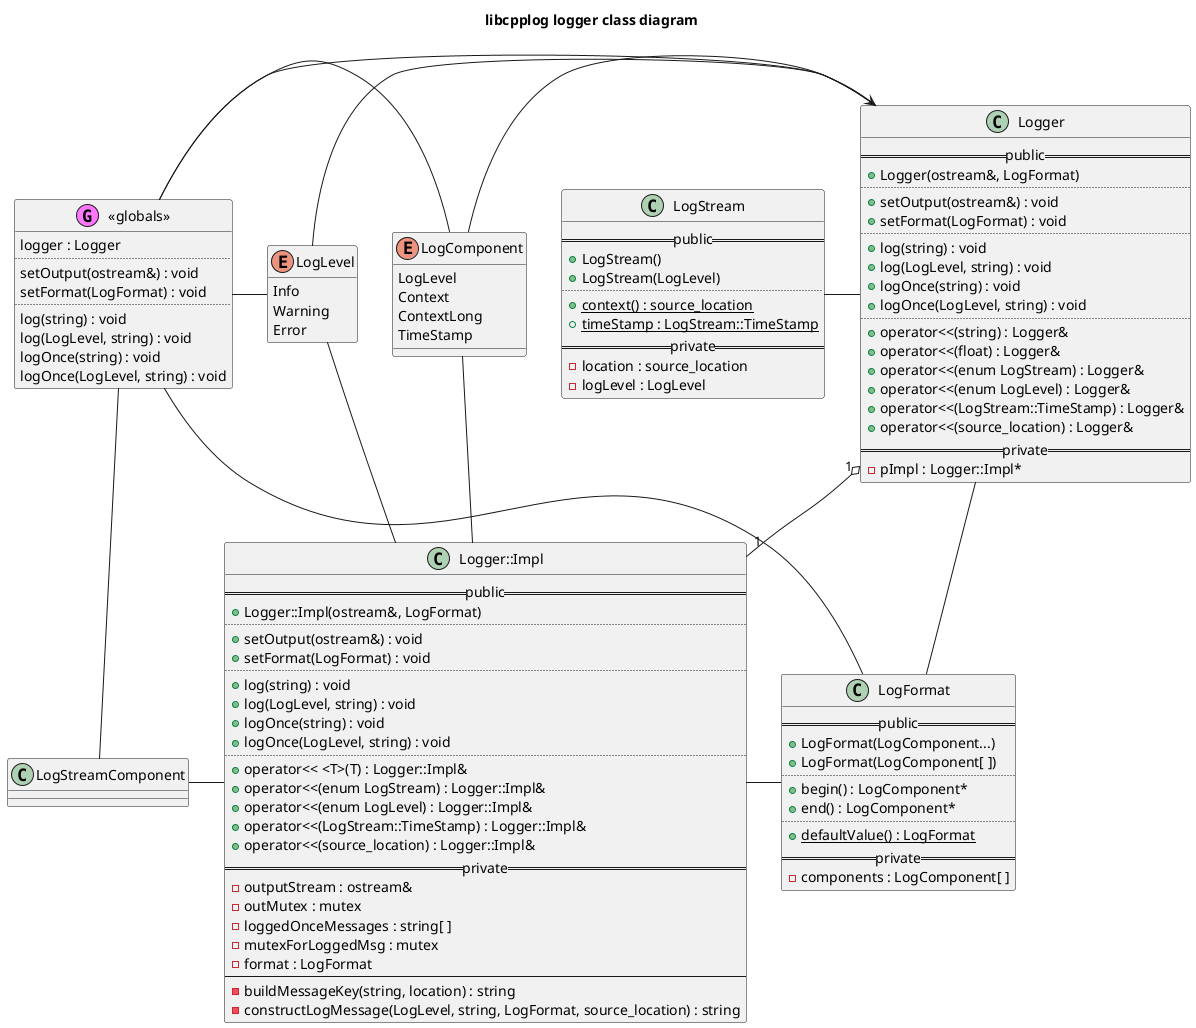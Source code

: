 @startuml logger-class-diagram

title libcpplog logger class diagram

enum LogLevel {
    Info
    Warning
    Error
}
hide LogLevel methods

enum LogComponent {
    LogLevel
    Context
    ContextLong
    TimeStamp
}

class LogStream {
    == public ==
    + LogStream()
    + LogStream(LogLevel)
    ..
    + {static} context() : source_location
    + {static} timeStamp : LogStream::TimeStamp
    == private ==
    - location : source_location
    - logLevel : LogLevel
}

class LogFormat {
    == public ==
    + LogFormat(LogComponent...)
    + LogFormat(LogComponent[ ])
    ..
    + begin() : LogComponent*
    + end() : LogComponent*
    ..
    + {static} defaultValue() : LogFormat
    == private ==
    - components : LogComponent[ ]
}

class Logger {
    == public ==
    + Logger(ostream&, LogFormat)
    ..
    + setOutput(ostream&) : void
    + setFormat(LogFormat) : void
    ..
    + log(string) : void
    + log(LogLevel, string) : void
    + logOnce(string) : void
    + logOnce(LogLevel, string) : void
    ..
    + operator<<(string) : Logger&
    + operator<<(float) : Logger&
    + operator<<(enum LogStream) : Logger&
    + operator<<(enum LogLevel) : Logger&
    + operator<<(LogStream::TimeStamp) : Logger&
    + operator<<(source_location) : Logger&
    == private ==
    - pImpl : Logger::Impl*
}

class "<<globals>>" as globals << (G,#FF77FF) >> {
    logger : Logger
    ..
    setOutput(ostream&) : void
    setFormat(LogFormat) : void
    ..
    log(string) : void
    log(LogLevel, string) : void
    logOnce(string) : void
    logOnce(LogLevel, string) : void
}

class "Logger::Impl" as LoggerImpl {
    == public ==
    + Logger::Impl(ostream&, LogFormat)
    ..
    + setOutput(ostream&) : void
    + setFormat(LogFormat) : void
    ..
    + log(string) : void
    + log(LogLevel, string) : void
    + logOnce(string) : void
    + logOnce(LogLevel, string) : void
    ..
    + operator<< <T>(T) : Logger::Impl&
    + operator<<(enum LogStream) : Logger::Impl&
    + operator<<(enum LogLevel) : Logger::Impl&
    + operator<<(LogStream::TimeStamp) : Logger::Impl&
    + operator<<(source_location) : Logger::Impl&
    == private ==
    - outputStream : ostream&
    - outMutex : mutex
    - loggedOnceMessages : string[ ]
    - mutexForLoggedMsg : mutex
    - format : LogFormat
    --
    - buildMessageKey(string, location) : string
    - constructLogMessage(LogLevel, string, LogFormat, source_location) : string
}

Logger "1" o-- "1" LoggerImpl

LogLevel - Logger
LogComponent - Logger
LogStream - Logger

LogLevel - LoggerImpl
LogComponent - LoggerImpl
LogStreamComponent - LoggerImpl

LogLevel -left- globals
LogComponent -left- globals
LogStreamComponent -left- globals

Logger - LogFormat
LoggerImpl - LogFormat 
globals - LogFormat

globals -> Logger

@enduml